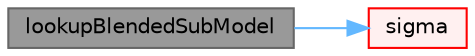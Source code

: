 digraph "lookupBlendedSubModel"
{
 // LATEX_PDF_SIZE
  bgcolor="transparent";
  edge [fontname=Helvetica,fontsize=10,labelfontname=Helvetica,labelfontsize=10];
  node [fontname=Helvetica,fontsize=10,shape=box,height=0.2,width=0.4];
  rankdir="LR";
  Node1 [id="Node000001",label="lookupBlendedSubModel",height=0.2,width=0.4,color="gray40", fillcolor="grey60", style="filled", fontcolor="black",tooltip=" "];
  Node1 -> Node2 [id="edge1_Node000001_Node000002",color="steelblue1",style="solid",tooltip=" "];
  Node2 [id="Node000002",label="sigma",height=0.2,width=0.4,color="red", fillcolor="#FFF0F0", style="filled",URL="$classFoam_1_1phaseSystem.html#a3fae5a994d40ca103c8e50696ddb54bd",tooltip=" "];
}
